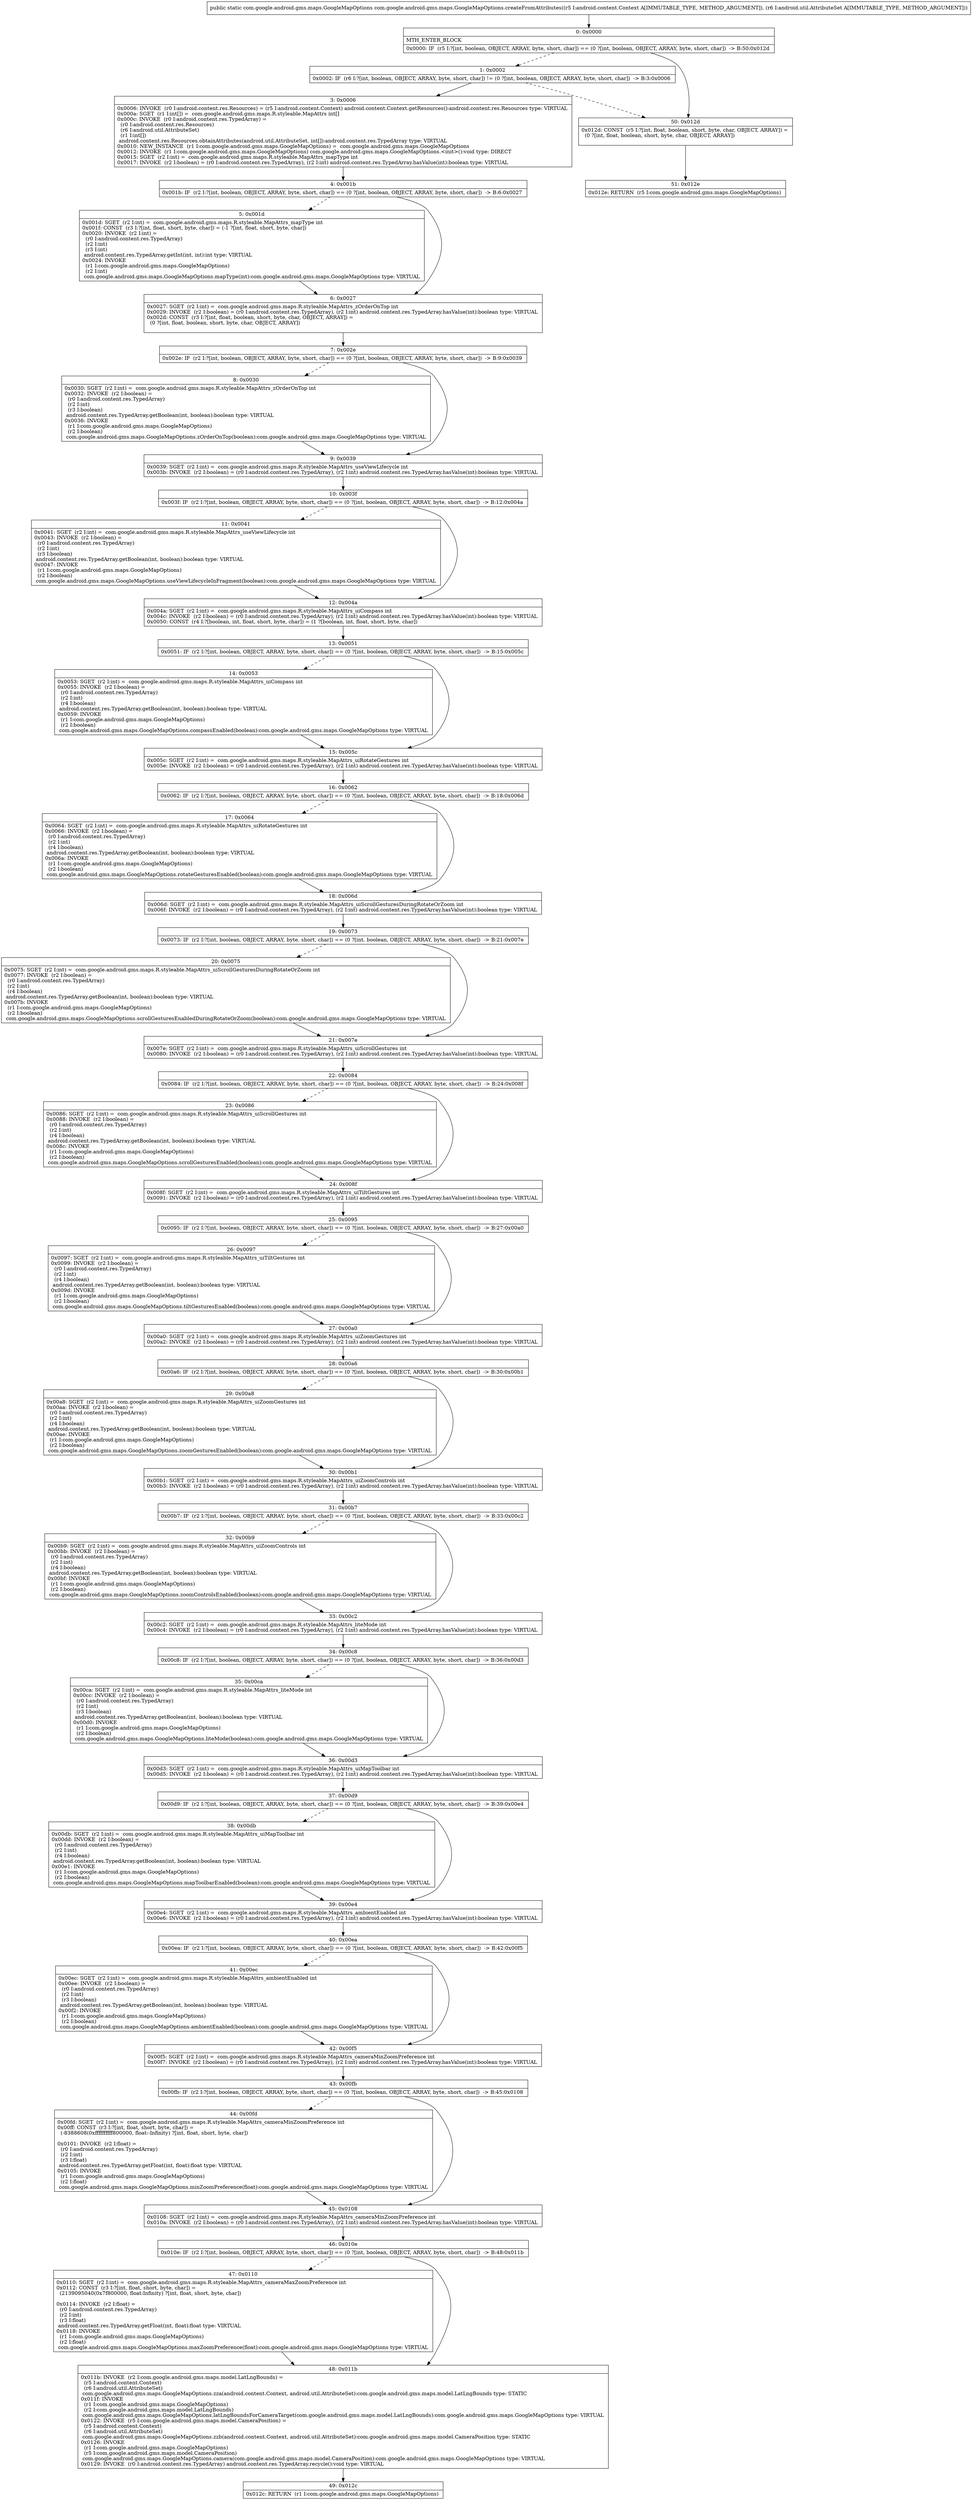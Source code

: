 digraph "CFG forcom.google.android.gms.maps.GoogleMapOptions.createFromAttributes(Landroid\/content\/Context;Landroid\/util\/AttributeSet;)Lcom\/google\/android\/gms\/maps\/GoogleMapOptions;" {
Node_0 [shape=record,label="{0\:\ 0x0000|MTH_ENTER_BLOCK\l|0x0000: IF  (r5 I:?[int, boolean, OBJECT, ARRAY, byte, short, char]) == (0 ?[int, boolean, OBJECT, ARRAY, byte, short, char])  \-\> B:50:0x012d \l}"];
Node_1 [shape=record,label="{1\:\ 0x0002|0x0002: IF  (r6 I:?[int, boolean, OBJECT, ARRAY, byte, short, char]) != (0 ?[int, boolean, OBJECT, ARRAY, byte, short, char])  \-\> B:3:0x0006 \l}"];
Node_3 [shape=record,label="{3\:\ 0x0006|0x0006: INVOKE  (r0 I:android.content.res.Resources) = (r5 I:android.content.Context) android.content.Context.getResources():android.content.res.Resources type: VIRTUAL \l0x000a: SGET  (r1 I:int[]) =  com.google.android.gms.maps.R.styleable.MapAttrs int[] \l0x000c: INVOKE  (r0 I:android.content.res.TypedArray) = \l  (r0 I:android.content.res.Resources)\l  (r6 I:android.util.AttributeSet)\l  (r1 I:int[])\l android.content.res.Resources.obtainAttributes(android.util.AttributeSet, int[]):android.content.res.TypedArray type: VIRTUAL \l0x0010: NEW_INSTANCE  (r1 I:com.google.android.gms.maps.GoogleMapOptions) =  com.google.android.gms.maps.GoogleMapOptions \l0x0012: INVOKE  (r1 I:com.google.android.gms.maps.GoogleMapOptions) com.google.android.gms.maps.GoogleMapOptions.\<init\>():void type: DIRECT \l0x0015: SGET  (r2 I:int) =  com.google.android.gms.maps.R.styleable.MapAttrs_mapType int \l0x0017: INVOKE  (r2 I:boolean) = (r0 I:android.content.res.TypedArray), (r2 I:int) android.content.res.TypedArray.hasValue(int):boolean type: VIRTUAL \l}"];
Node_4 [shape=record,label="{4\:\ 0x001b|0x001b: IF  (r2 I:?[int, boolean, OBJECT, ARRAY, byte, short, char]) == (0 ?[int, boolean, OBJECT, ARRAY, byte, short, char])  \-\> B:6:0x0027 \l}"];
Node_5 [shape=record,label="{5\:\ 0x001d|0x001d: SGET  (r2 I:int) =  com.google.android.gms.maps.R.styleable.MapAttrs_mapType int \l0x001f: CONST  (r3 I:?[int, float, short, byte, char]) = (\-1 ?[int, float, short, byte, char]) \l0x0020: INVOKE  (r2 I:int) = \l  (r0 I:android.content.res.TypedArray)\l  (r2 I:int)\l  (r3 I:int)\l android.content.res.TypedArray.getInt(int, int):int type: VIRTUAL \l0x0024: INVOKE  \l  (r1 I:com.google.android.gms.maps.GoogleMapOptions)\l  (r2 I:int)\l com.google.android.gms.maps.GoogleMapOptions.mapType(int):com.google.android.gms.maps.GoogleMapOptions type: VIRTUAL \l}"];
Node_6 [shape=record,label="{6\:\ 0x0027|0x0027: SGET  (r2 I:int) =  com.google.android.gms.maps.R.styleable.MapAttrs_zOrderOnTop int \l0x0029: INVOKE  (r2 I:boolean) = (r0 I:android.content.res.TypedArray), (r2 I:int) android.content.res.TypedArray.hasValue(int):boolean type: VIRTUAL \l0x002d: CONST  (r3 I:?[int, float, boolean, short, byte, char, OBJECT, ARRAY]) = \l  (0 ?[int, float, boolean, short, byte, char, OBJECT, ARRAY])\l \l}"];
Node_7 [shape=record,label="{7\:\ 0x002e|0x002e: IF  (r2 I:?[int, boolean, OBJECT, ARRAY, byte, short, char]) == (0 ?[int, boolean, OBJECT, ARRAY, byte, short, char])  \-\> B:9:0x0039 \l}"];
Node_8 [shape=record,label="{8\:\ 0x0030|0x0030: SGET  (r2 I:int) =  com.google.android.gms.maps.R.styleable.MapAttrs_zOrderOnTop int \l0x0032: INVOKE  (r2 I:boolean) = \l  (r0 I:android.content.res.TypedArray)\l  (r2 I:int)\l  (r3 I:boolean)\l android.content.res.TypedArray.getBoolean(int, boolean):boolean type: VIRTUAL \l0x0036: INVOKE  \l  (r1 I:com.google.android.gms.maps.GoogleMapOptions)\l  (r2 I:boolean)\l com.google.android.gms.maps.GoogleMapOptions.zOrderOnTop(boolean):com.google.android.gms.maps.GoogleMapOptions type: VIRTUAL \l}"];
Node_9 [shape=record,label="{9\:\ 0x0039|0x0039: SGET  (r2 I:int) =  com.google.android.gms.maps.R.styleable.MapAttrs_useViewLifecycle int \l0x003b: INVOKE  (r2 I:boolean) = (r0 I:android.content.res.TypedArray), (r2 I:int) android.content.res.TypedArray.hasValue(int):boolean type: VIRTUAL \l}"];
Node_10 [shape=record,label="{10\:\ 0x003f|0x003f: IF  (r2 I:?[int, boolean, OBJECT, ARRAY, byte, short, char]) == (0 ?[int, boolean, OBJECT, ARRAY, byte, short, char])  \-\> B:12:0x004a \l}"];
Node_11 [shape=record,label="{11\:\ 0x0041|0x0041: SGET  (r2 I:int) =  com.google.android.gms.maps.R.styleable.MapAttrs_useViewLifecycle int \l0x0043: INVOKE  (r2 I:boolean) = \l  (r0 I:android.content.res.TypedArray)\l  (r2 I:int)\l  (r3 I:boolean)\l android.content.res.TypedArray.getBoolean(int, boolean):boolean type: VIRTUAL \l0x0047: INVOKE  \l  (r1 I:com.google.android.gms.maps.GoogleMapOptions)\l  (r2 I:boolean)\l com.google.android.gms.maps.GoogleMapOptions.useViewLifecycleInFragment(boolean):com.google.android.gms.maps.GoogleMapOptions type: VIRTUAL \l}"];
Node_12 [shape=record,label="{12\:\ 0x004a|0x004a: SGET  (r2 I:int) =  com.google.android.gms.maps.R.styleable.MapAttrs_uiCompass int \l0x004c: INVOKE  (r2 I:boolean) = (r0 I:android.content.res.TypedArray), (r2 I:int) android.content.res.TypedArray.hasValue(int):boolean type: VIRTUAL \l0x0050: CONST  (r4 I:?[boolean, int, float, short, byte, char]) = (1 ?[boolean, int, float, short, byte, char]) \l}"];
Node_13 [shape=record,label="{13\:\ 0x0051|0x0051: IF  (r2 I:?[int, boolean, OBJECT, ARRAY, byte, short, char]) == (0 ?[int, boolean, OBJECT, ARRAY, byte, short, char])  \-\> B:15:0x005c \l}"];
Node_14 [shape=record,label="{14\:\ 0x0053|0x0053: SGET  (r2 I:int) =  com.google.android.gms.maps.R.styleable.MapAttrs_uiCompass int \l0x0055: INVOKE  (r2 I:boolean) = \l  (r0 I:android.content.res.TypedArray)\l  (r2 I:int)\l  (r4 I:boolean)\l android.content.res.TypedArray.getBoolean(int, boolean):boolean type: VIRTUAL \l0x0059: INVOKE  \l  (r1 I:com.google.android.gms.maps.GoogleMapOptions)\l  (r2 I:boolean)\l com.google.android.gms.maps.GoogleMapOptions.compassEnabled(boolean):com.google.android.gms.maps.GoogleMapOptions type: VIRTUAL \l}"];
Node_15 [shape=record,label="{15\:\ 0x005c|0x005c: SGET  (r2 I:int) =  com.google.android.gms.maps.R.styleable.MapAttrs_uiRotateGestures int \l0x005e: INVOKE  (r2 I:boolean) = (r0 I:android.content.res.TypedArray), (r2 I:int) android.content.res.TypedArray.hasValue(int):boolean type: VIRTUAL \l}"];
Node_16 [shape=record,label="{16\:\ 0x0062|0x0062: IF  (r2 I:?[int, boolean, OBJECT, ARRAY, byte, short, char]) == (0 ?[int, boolean, OBJECT, ARRAY, byte, short, char])  \-\> B:18:0x006d \l}"];
Node_17 [shape=record,label="{17\:\ 0x0064|0x0064: SGET  (r2 I:int) =  com.google.android.gms.maps.R.styleable.MapAttrs_uiRotateGestures int \l0x0066: INVOKE  (r2 I:boolean) = \l  (r0 I:android.content.res.TypedArray)\l  (r2 I:int)\l  (r4 I:boolean)\l android.content.res.TypedArray.getBoolean(int, boolean):boolean type: VIRTUAL \l0x006a: INVOKE  \l  (r1 I:com.google.android.gms.maps.GoogleMapOptions)\l  (r2 I:boolean)\l com.google.android.gms.maps.GoogleMapOptions.rotateGesturesEnabled(boolean):com.google.android.gms.maps.GoogleMapOptions type: VIRTUAL \l}"];
Node_18 [shape=record,label="{18\:\ 0x006d|0x006d: SGET  (r2 I:int) =  com.google.android.gms.maps.R.styleable.MapAttrs_uiScrollGesturesDuringRotateOrZoom int \l0x006f: INVOKE  (r2 I:boolean) = (r0 I:android.content.res.TypedArray), (r2 I:int) android.content.res.TypedArray.hasValue(int):boolean type: VIRTUAL \l}"];
Node_19 [shape=record,label="{19\:\ 0x0073|0x0073: IF  (r2 I:?[int, boolean, OBJECT, ARRAY, byte, short, char]) == (0 ?[int, boolean, OBJECT, ARRAY, byte, short, char])  \-\> B:21:0x007e \l}"];
Node_20 [shape=record,label="{20\:\ 0x0075|0x0075: SGET  (r2 I:int) =  com.google.android.gms.maps.R.styleable.MapAttrs_uiScrollGesturesDuringRotateOrZoom int \l0x0077: INVOKE  (r2 I:boolean) = \l  (r0 I:android.content.res.TypedArray)\l  (r2 I:int)\l  (r4 I:boolean)\l android.content.res.TypedArray.getBoolean(int, boolean):boolean type: VIRTUAL \l0x007b: INVOKE  \l  (r1 I:com.google.android.gms.maps.GoogleMapOptions)\l  (r2 I:boolean)\l com.google.android.gms.maps.GoogleMapOptions.scrollGesturesEnabledDuringRotateOrZoom(boolean):com.google.android.gms.maps.GoogleMapOptions type: VIRTUAL \l}"];
Node_21 [shape=record,label="{21\:\ 0x007e|0x007e: SGET  (r2 I:int) =  com.google.android.gms.maps.R.styleable.MapAttrs_uiScrollGestures int \l0x0080: INVOKE  (r2 I:boolean) = (r0 I:android.content.res.TypedArray), (r2 I:int) android.content.res.TypedArray.hasValue(int):boolean type: VIRTUAL \l}"];
Node_22 [shape=record,label="{22\:\ 0x0084|0x0084: IF  (r2 I:?[int, boolean, OBJECT, ARRAY, byte, short, char]) == (0 ?[int, boolean, OBJECT, ARRAY, byte, short, char])  \-\> B:24:0x008f \l}"];
Node_23 [shape=record,label="{23\:\ 0x0086|0x0086: SGET  (r2 I:int) =  com.google.android.gms.maps.R.styleable.MapAttrs_uiScrollGestures int \l0x0088: INVOKE  (r2 I:boolean) = \l  (r0 I:android.content.res.TypedArray)\l  (r2 I:int)\l  (r4 I:boolean)\l android.content.res.TypedArray.getBoolean(int, boolean):boolean type: VIRTUAL \l0x008c: INVOKE  \l  (r1 I:com.google.android.gms.maps.GoogleMapOptions)\l  (r2 I:boolean)\l com.google.android.gms.maps.GoogleMapOptions.scrollGesturesEnabled(boolean):com.google.android.gms.maps.GoogleMapOptions type: VIRTUAL \l}"];
Node_24 [shape=record,label="{24\:\ 0x008f|0x008f: SGET  (r2 I:int) =  com.google.android.gms.maps.R.styleable.MapAttrs_uiTiltGestures int \l0x0091: INVOKE  (r2 I:boolean) = (r0 I:android.content.res.TypedArray), (r2 I:int) android.content.res.TypedArray.hasValue(int):boolean type: VIRTUAL \l}"];
Node_25 [shape=record,label="{25\:\ 0x0095|0x0095: IF  (r2 I:?[int, boolean, OBJECT, ARRAY, byte, short, char]) == (0 ?[int, boolean, OBJECT, ARRAY, byte, short, char])  \-\> B:27:0x00a0 \l}"];
Node_26 [shape=record,label="{26\:\ 0x0097|0x0097: SGET  (r2 I:int) =  com.google.android.gms.maps.R.styleable.MapAttrs_uiTiltGestures int \l0x0099: INVOKE  (r2 I:boolean) = \l  (r0 I:android.content.res.TypedArray)\l  (r2 I:int)\l  (r4 I:boolean)\l android.content.res.TypedArray.getBoolean(int, boolean):boolean type: VIRTUAL \l0x009d: INVOKE  \l  (r1 I:com.google.android.gms.maps.GoogleMapOptions)\l  (r2 I:boolean)\l com.google.android.gms.maps.GoogleMapOptions.tiltGesturesEnabled(boolean):com.google.android.gms.maps.GoogleMapOptions type: VIRTUAL \l}"];
Node_27 [shape=record,label="{27\:\ 0x00a0|0x00a0: SGET  (r2 I:int) =  com.google.android.gms.maps.R.styleable.MapAttrs_uiZoomGestures int \l0x00a2: INVOKE  (r2 I:boolean) = (r0 I:android.content.res.TypedArray), (r2 I:int) android.content.res.TypedArray.hasValue(int):boolean type: VIRTUAL \l}"];
Node_28 [shape=record,label="{28\:\ 0x00a6|0x00a6: IF  (r2 I:?[int, boolean, OBJECT, ARRAY, byte, short, char]) == (0 ?[int, boolean, OBJECT, ARRAY, byte, short, char])  \-\> B:30:0x00b1 \l}"];
Node_29 [shape=record,label="{29\:\ 0x00a8|0x00a8: SGET  (r2 I:int) =  com.google.android.gms.maps.R.styleable.MapAttrs_uiZoomGestures int \l0x00aa: INVOKE  (r2 I:boolean) = \l  (r0 I:android.content.res.TypedArray)\l  (r2 I:int)\l  (r4 I:boolean)\l android.content.res.TypedArray.getBoolean(int, boolean):boolean type: VIRTUAL \l0x00ae: INVOKE  \l  (r1 I:com.google.android.gms.maps.GoogleMapOptions)\l  (r2 I:boolean)\l com.google.android.gms.maps.GoogleMapOptions.zoomGesturesEnabled(boolean):com.google.android.gms.maps.GoogleMapOptions type: VIRTUAL \l}"];
Node_30 [shape=record,label="{30\:\ 0x00b1|0x00b1: SGET  (r2 I:int) =  com.google.android.gms.maps.R.styleable.MapAttrs_uiZoomControls int \l0x00b3: INVOKE  (r2 I:boolean) = (r0 I:android.content.res.TypedArray), (r2 I:int) android.content.res.TypedArray.hasValue(int):boolean type: VIRTUAL \l}"];
Node_31 [shape=record,label="{31\:\ 0x00b7|0x00b7: IF  (r2 I:?[int, boolean, OBJECT, ARRAY, byte, short, char]) == (0 ?[int, boolean, OBJECT, ARRAY, byte, short, char])  \-\> B:33:0x00c2 \l}"];
Node_32 [shape=record,label="{32\:\ 0x00b9|0x00b9: SGET  (r2 I:int) =  com.google.android.gms.maps.R.styleable.MapAttrs_uiZoomControls int \l0x00bb: INVOKE  (r2 I:boolean) = \l  (r0 I:android.content.res.TypedArray)\l  (r2 I:int)\l  (r4 I:boolean)\l android.content.res.TypedArray.getBoolean(int, boolean):boolean type: VIRTUAL \l0x00bf: INVOKE  \l  (r1 I:com.google.android.gms.maps.GoogleMapOptions)\l  (r2 I:boolean)\l com.google.android.gms.maps.GoogleMapOptions.zoomControlsEnabled(boolean):com.google.android.gms.maps.GoogleMapOptions type: VIRTUAL \l}"];
Node_33 [shape=record,label="{33\:\ 0x00c2|0x00c2: SGET  (r2 I:int) =  com.google.android.gms.maps.R.styleable.MapAttrs_liteMode int \l0x00c4: INVOKE  (r2 I:boolean) = (r0 I:android.content.res.TypedArray), (r2 I:int) android.content.res.TypedArray.hasValue(int):boolean type: VIRTUAL \l}"];
Node_34 [shape=record,label="{34\:\ 0x00c8|0x00c8: IF  (r2 I:?[int, boolean, OBJECT, ARRAY, byte, short, char]) == (0 ?[int, boolean, OBJECT, ARRAY, byte, short, char])  \-\> B:36:0x00d3 \l}"];
Node_35 [shape=record,label="{35\:\ 0x00ca|0x00ca: SGET  (r2 I:int) =  com.google.android.gms.maps.R.styleable.MapAttrs_liteMode int \l0x00cc: INVOKE  (r2 I:boolean) = \l  (r0 I:android.content.res.TypedArray)\l  (r2 I:int)\l  (r3 I:boolean)\l android.content.res.TypedArray.getBoolean(int, boolean):boolean type: VIRTUAL \l0x00d0: INVOKE  \l  (r1 I:com.google.android.gms.maps.GoogleMapOptions)\l  (r2 I:boolean)\l com.google.android.gms.maps.GoogleMapOptions.liteMode(boolean):com.google.android.gms.maps.GoogleMapOptions type: VIRTUAL \l}"];
Node_36 [shape=record,label="{36\:\ 0x00d3|0x00d3: SGET  (r2 I:int) =  com.google.android.gms.maps.R.styleable.MapAttrs_uiMapToolbar int \l0x00d5: INVOKE  (r2 I:boolean) = (r0 I:android.content.res.TypedArray), (r2 I:int) android.content.res.TypedArray.hasValue(int):boolean type: VIRTUAL \l}"];
Node_37 [shape=record,label="{37\:\ 0x00d9|0x00d9: IF  (r2 I:?[int, boolean, OBJECT, ARRAY, byte, short, char]) == (0 ?[int, boolean, OBJECT, ARRAY, byte, short, char])  \-\> B:39:0x00e4 \l}"];
Node_38 [shape=record,label="{38\:\ 0x00db|0x00db: SGET  (r2 I:int) =  com.google.android.gms.maps.R.styleable.MapAttrs_uiMapToolbar int \l0x00dd: INVOKE  (r2 I:boolean) = \l  (r0 I:android.content.res.TypedArray)\l  (r2 I:int)\l  (r4 I:boolean)\l android.content.res.TypedArray.getBoolean(int, boolean):boolean type: VIRTUAL \l0x00e1: INVOKE  \l  (r1 I:com.google.android.gms.maps.GoogleMapOptions)\l  (r2 I:boolean)\l com.google.android.gms.maps.GoogleMapOptions.mapToolbarEnabled(boolean):com.google.android.gms.maps.GoogleMapOptions type: VIRTUAL \l}"];
Node_39 [shape=record,label="{39\:\ 0x00e4|0x00e4: SGET  (r2 I:int) =  com.google.android.gms.maps.R.styleable.MapAttrs_ambientEnabled int \l0x00e6: INVOKE  (r2 I:boolean) = (r0 I:android.content.res.TypedArray), (r2 I:int) android.content.res.TypedArray.hasValue(int):boolean type: VIRTUAL \l}"];
Node_40 [shape=record,label="{40\:\ 0x00ea|0x00ea: IF  (r2 I:?[int, boolean, OBJECT, ARRAY, byte, short, char]) == (0 ?[int, boolean, OBJECT, ARRAY, byte, short, char])  \-\> B:42:0x00f5 \l}"];
Node_41 [shape=record,label="{41\:\ 0x00ec|0x00ec: SGET  (r2 I:int) =  com.google.android.gms.maps.R.styleable.MapAttrs_ambientEnabled int \l0x00ee: INVOKE  (r2 I:boolean) = \l  (r0 I:android.content.res.TypedArray)\l  (r2 I:int)\l  (r3 I:boolean)\l android.content.res.TypedArray.getBoolean(int, boolean):boolean type: VIRTUAL \l0x00f2: INVOKE  \l  (r1 I:com.google.android.gms.maps.GoogleMapOptions)\l  (r2 I:boolean)\l com.google.android.gms.maps.GoogleMapOptions.ambientEnabled(boolean):com.google.android.gms.maps.GoogleMapOptions type: VIRTUAL \l}"];
Node_42 [shape=record,label="{42\:\ 0x00f5|0x00f5: SGET  (r2 I:int) =  com.google.android.gms.maps.R.styleable.MapAttrs_cameraMinZoomPreference int \l0x00f7: INVOKE  (r2 I:boolean) = (r0 I:android.content.res.TypedArray), (r2 I:int) android.content.res.TypedArray.hasValue(int):boolean type: VIRTUAL \l}"];
Node_43 [shape=record,label="{43\:\ 0x00fb|0x00fb: IF  (r2 I:?[int, boolean, OBJECT, ARRAY, byte, short, char]) == (0 ?[int, boolean, OBJECT, ARRAY, byte, short, char])  \-\> B:45:0x0108 \l}"];
Node_44 [shape=record,label="{44\:\ 0x00fd|0x00fd: SGET  (r2 I:int) =  com.google.android.gms.maps.R.styleable.MapAttrs_cameraMinZoomPreference int \l0x00ff: CONST  (r3 I:?[int, float, short, byte, char]) = \l  (\-8388608(0xffffffffff800000, float:\-Infinity) ?[int, float, short, byte, char])\l \l0x0101: INVOKE  (r2 I:float) = \l  (r0 I:android.content.res.TypedArray)\l  (r2 I:int)\l  (r3 I:float)\l android.content.res.TypedArray.getFloat(int, float):float type: VIRTUAL \l0x0105: INVOKE  \l  (r1 I:com.google.android.gms.maps.GoogleMapOptions)\l  (r2 I:float)\l com.google.android.gms.maps.GoogleMapOptions.minZoomPreference(float):com.google.android.gms.maps.GoogleMapOptions type: VIRTUAL \l}"];
Node_45 [shape=record,label="{45\:\ 0x0108|0x0108: SGET  (r2 I:int) =  com.google.android.gms.maps.R.styleable.MapAttrs_cameraMinZoomPreference int \l0x010a: INVOKE  (r2 I:boolean) = (r0 I:android.content.res.TypedArray), (r2 I:int) android.content.res.TypedArray.hasValue(int):boolean type: VIRTUAL \l}"];
Node_46 [shape=record,label="{46\:\ 0x010e|0x010e: IF  (r2 I:?[int, boolean, OBJECT, ARRAY, byte, short, char]) == (0 ?[int, boolean, OBJECT, ARRAY, byte, short, char])  \-\> B:48:0x011b \l}"];
Node_47 [shape=record,label="{47\:\ 0x0110|0x0110: SGET  (r2 I:int) =  com.google.android.gms.maps.R.styleable.MapAttrs_cameraMaxZoomPreference int \l0x0112: CONST  (r3 I:?[int, float, short, byte, char]) = \l  (2139095040(0x7f800000, float:Infinity) ?[int, float, short, byte, char])\l \l0x0114: INVOKE  (r2 I:float) = \l  (r0 I:android.content.res.TypedArray)\l  (r2 I:int)\l  (r3 I:float)\l android.content.res.TypedArray.getFloat(int, float):float type: VIRTUAL \l0x0118: INVOKE  \l  (r1 I:com.google.android.gms.maps.GoogleMapOptions)\l  (r2 I:float)\l com.google.android.gms.maps.GoogleMapOptions.maxZoomPreference(float):com.google.android.gms.maps.GoogleMapOptions type: VIRTUAL \l}"];
Node_48 [shape=record,label="{48\:\ 0x011b|0x011b: INVOKE  (r2 I:com.google.android.gms.maps.model.LatLngBounds) = \l  (r5 I:android.content.Context)\l  (r6 I:android.util.AttributeSet)\l com.google.android.gms.maps.GoogleMapOptions.zza(android.content.Context, android.util.AttributeSet):com.google.android.gms.maps.model.LatLngBounds type: STATIC \l0x011f: INVOKE  \l  (r1 I:com.google.android.gms.maps.GoogleMapOptions)\l  (r2 I:com.google.android.gms.maps.model.LatLngBounds)\l com.google.android.gms.maps.GoogleMapOptions.latLngBoundsForCameraTarget(com.google.android.gms.maps.model.LatLngBounds):com.google.android.gms.maps.GoogleMapOptions type: VIRTUAL \l0x0122: INVOKE  (r5 I:com.google.android.gms.maps.model.CameraPosition) = \l  (r5 I:android.content.Context)\l  (r6 I:android.util.AttributeSet)\l com.google.android.gms.maps.GoogleMapOptions.zzb(android.content.Context, android.util.AttributeSet):com.google.android.gms.maps.model.CameraPosition type: STATIC \l0x0126: INVOKE  \l  (r1 I:com.google.android.gms.maps.GoogleMapOptions)\l  (r5 I:com.google.android.gms.maps.model.CameraPosition)\l com.google.android.gms.maps.GoogleMapOptions.camera(com.google.android.gms.maps.model.CameraPosition):com.google.android.gms.maps.GoogleMapOptions type: VIRTUAL \l0x0129: INVOKE  (r0 I:android.content.res.TypedArray) android.content.res.TypedArray.recycle():void type: VIRTUAL \l}"];
Node_49 [shape=record,label="{49\:\ 0x012c|0x012c: RETURN  (r1 I:com.google.android.gms.maps.GoogleMapOptions) \l}"];
Node_50 [shape=record,label="{50\:\ 0x012d|0x012d: CONST  (r5 I:?[int, float, boolean, short, byte, char, OBJECT, ARRAY]) = \l  (0 ?[int, float, boolean, short, byte, char, OBJECT, ARRAY])\l \l}"];
Node_51 [shape=record,label="{51\:\ 0x012e|0x012e: RETURN  (r5 I:com.google.android.gms.maps.GoogleMapOptions) \l}"];
MethodNode[shape=record,label="{public static com.google.android.gms.maps.GoogleMapOptions com.google.android.gms.maps.GoogleMapOptions.createFromAttributes((r5 I:android.content.Context A[IMMUTABLE_TYPE, METHOD_ARGUMENT]), (r6 I:android.util.AttributeSet A[IMMUTABLE_TYPE, METHOD_ARGUMENT])) }"];
MethodNode -> Node_0;
Node_0 -> Node_1[style=dashed];
Node_0 -> Node_50;
Node_1 -> Node_3;
Node_1 -> Node_50[style=dashed];
Node_3 -> Node_4;
Node_4 -> Node_5[style=dashed];
Node_4 -> Node_6;
Node_5 -> Node_6;
Node_6 -> Node_7;
Node_7 -> Node_8[style=dashed];
Node_7 -> Node_9;
Node_8 -> Node_9;
Node_9 -> Node_10;
Node_10 -> Node_11[style=dashed];
Node_10 -> Node_12;
Node_11 -> Node_12;
Node_12 -> Node_13;
Node_13 -> Node_14[style=dashed];
Node_13 -> Node_15;
Node_14 -> Node_15;
Node_15 -> Node_16;
Node_16 -> Node_17[style=dashed];
Node_16 -> Node_18;
Node_17 -> Node_18;
Node_18 -> Node_19;
Node_19 -> Node_20[style=dashed];
Node_19 -> Node_21;
Node_20 -> Node_21;
Node_21 -> Node_22;
Node_22 -> Node_23[style=dashed];
Node_22 -> Node_24;
Node_23 -> Node_24;
Node_24 -> Node_25;
Node_25 -> Node_26[style=dashed];
Node_25 -> Node_27;
Node_26 -> Node_27;
Node_27 -> Node_28;
Node_28 -> Node_29[style=dashed];
Node_28 -> Node_30;
Node_29 -> Node_30;
Node_30 -> Node_31;
Node_31 -> Node_32[style=dashed];
Node_31 -> Node_33;
Node_32 -> Node_33;
Node_33 -> Node_34;
Node_34 -> Node_35[style=dashed];
Node_34 -> Node_36;
Node_35 -> Node_36;
Node_36 -> Node_37;
Node_37 -> Node_38[style=dashed];
Node_37 -> Node_39;
Node_38 -> Node_39;
Node_39 -> Node_40;
Node_40 -> Node_41[style=dashed];
Node_40 -> Node_42;
Node_41 -> Node_42;
Node_42 -> Node_43;
Node_43 -> Node_44[style=dashed];
Node_43 -> Node_45;
Node_44 -> Node_45;
Node_45 -> Node_46;
Node_46 -> Node_47[style=dashed];
Node_46 -> Node_48;
Node_47 -> Node_48;
Node_48 -> Node_49;
Node_50 -> Node_51;
}

